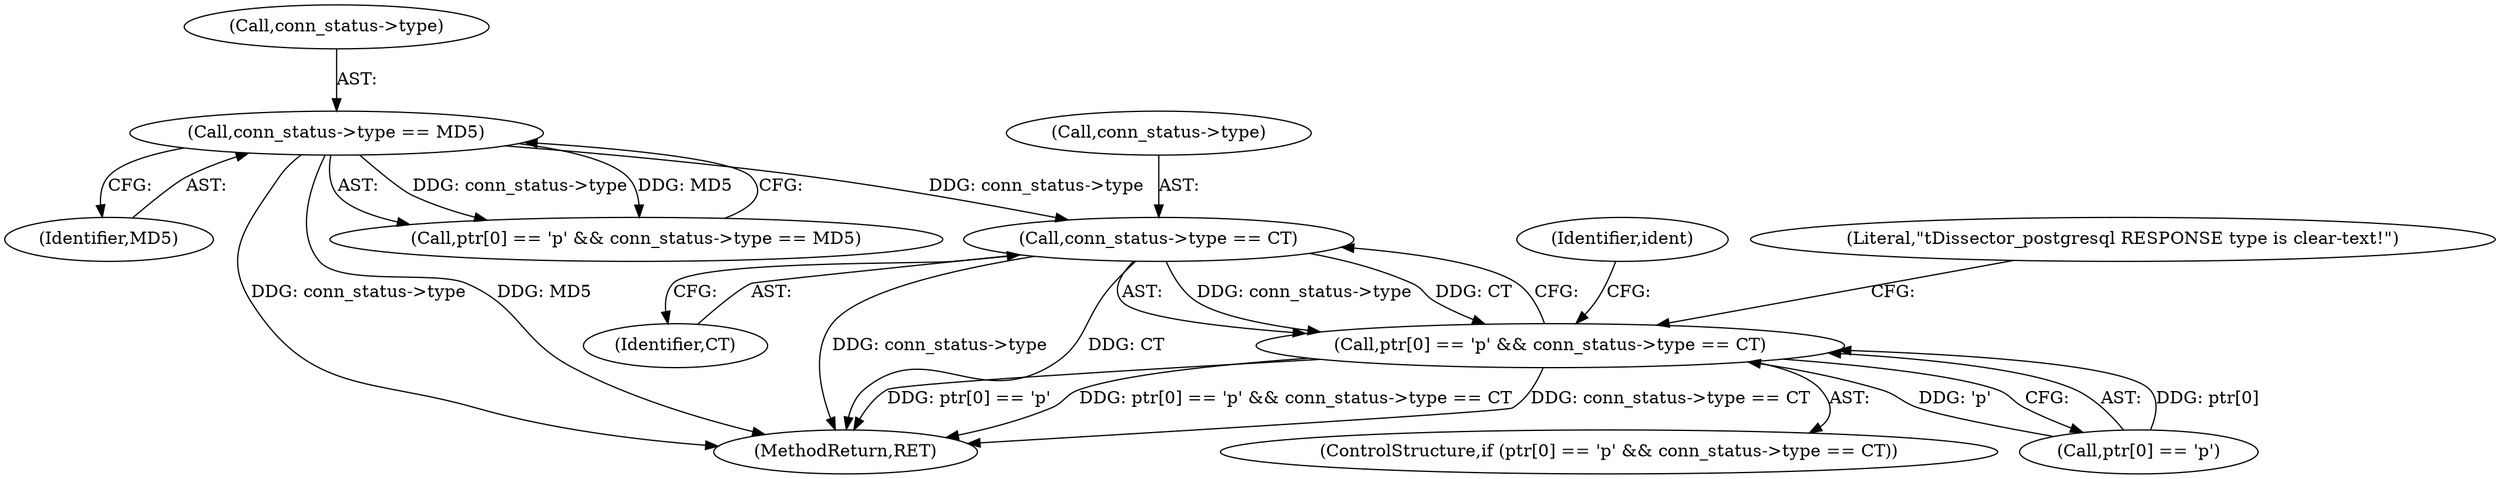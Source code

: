 digraph "0_ettercap_e3abe7d7585ecc420a7cab73313216613aadad5a@pointer" {
"1000381" [label="(Call,conn_status->type == CT)"];
"1000291" [label="(Call,conn_status->type == MD5)"];
"1000375" [label="(Call,ptr[0] == 'p' && conn_status->type == CT)"];
"1000295" [label="(Identifier,MD5)"];
"1000374" [label="(ControlStructure,if (ptr[0] == 'p' && conn_status->type == CT))"];
"1000385" [label="(Identifier,CT)"];
"1000375" [label="(Call,ptr[0] == 'p' && conn_status->type == CT)"];
"1000381" [label="(Call,conn_status->type == CT)"];
"1000572" [label="(MethodReturn,RET)"];
"1000382" [label="(Call,conn_status->type)"];
"1000376" [label="(Call,ptr[0] == 'p')"];
"1000569" [label="(Identifier,ident)"];
"1000292" [label="(Call,conn_status->type)"];
"1000285" [label="(Call,ptr[0] == 'p' && conn_status->type == MD5)"];
"1000291" [label="(Call,conn_status->type == MD5)"];
"1000389" [label="(Literal,\"\tDissector_postgresql RESPONSE type is clear-text!\")"];
"1000381" -> "1000375"  [label="AST: "];
"1000381" -> "1000385"  [label="CFG: "];
"1000382" -> "1000381"  [label="AST: "];
"1000385" -> "1000381"  [label="AST: "];
"1000375" -> "1000381"  [label="CFG: "];
"1000381" -> "1000572"  [label="DDG: conn_status->type"];
"1000381" -> "1000572"  [label="DDG: CT"];
"1000381" -> "1000375"  [label="DDG: conn_status->type"];
"1000381" -> "1000375"  [label="DDG: CT"];
"1000291" -> "1000381"  [label="DDG: conn_status->type"];
"1000291" -> "1000285"  [label="AST: "];
"1000291" -> "1000295"  [label="CFG: "];
"1000292" -> "1000291"  [label="AST: "];
"1000295" -> "1000291"  [label="AST: "];
"1000285" -> "1000291"  [label="CFG: "];
"1000291" -> "1000572"  [label="DDG: conn_status->type"];
"1000291" -> "1000572"  [label="DDG: MD5"];
"1000291" -> "1000285"  [label="DDG: conn_status->type"];
"1000291" -> "1000285"  [label="DDG: MD5"];
"1000375" -> "1000374"  [label="AST: "];
"1000375" -> "1000376"  [label="CFG: "];
"1000376" -> "1000375"  [label="AST: "];
"1000389" -> "1000375"  [label="CFG: "];
"1000569" -> "1000375"  [label="CFG: "];
"1000375" -> "1000572"  [label="DDG: ptr[0] == 'p'"];
"1000375" -> "1000572"  [label="DDG: ptr[0] == 'p' && conn_status->type == CT"];
"1000375" -> "1000572"  [label="DDG: conn_status->type == CT"];
"1000376" -> "1000375"  [label="DDG: ptr[0]"];
"1000376" -> "1000375"  [label="DDG: 'p'"];
}
